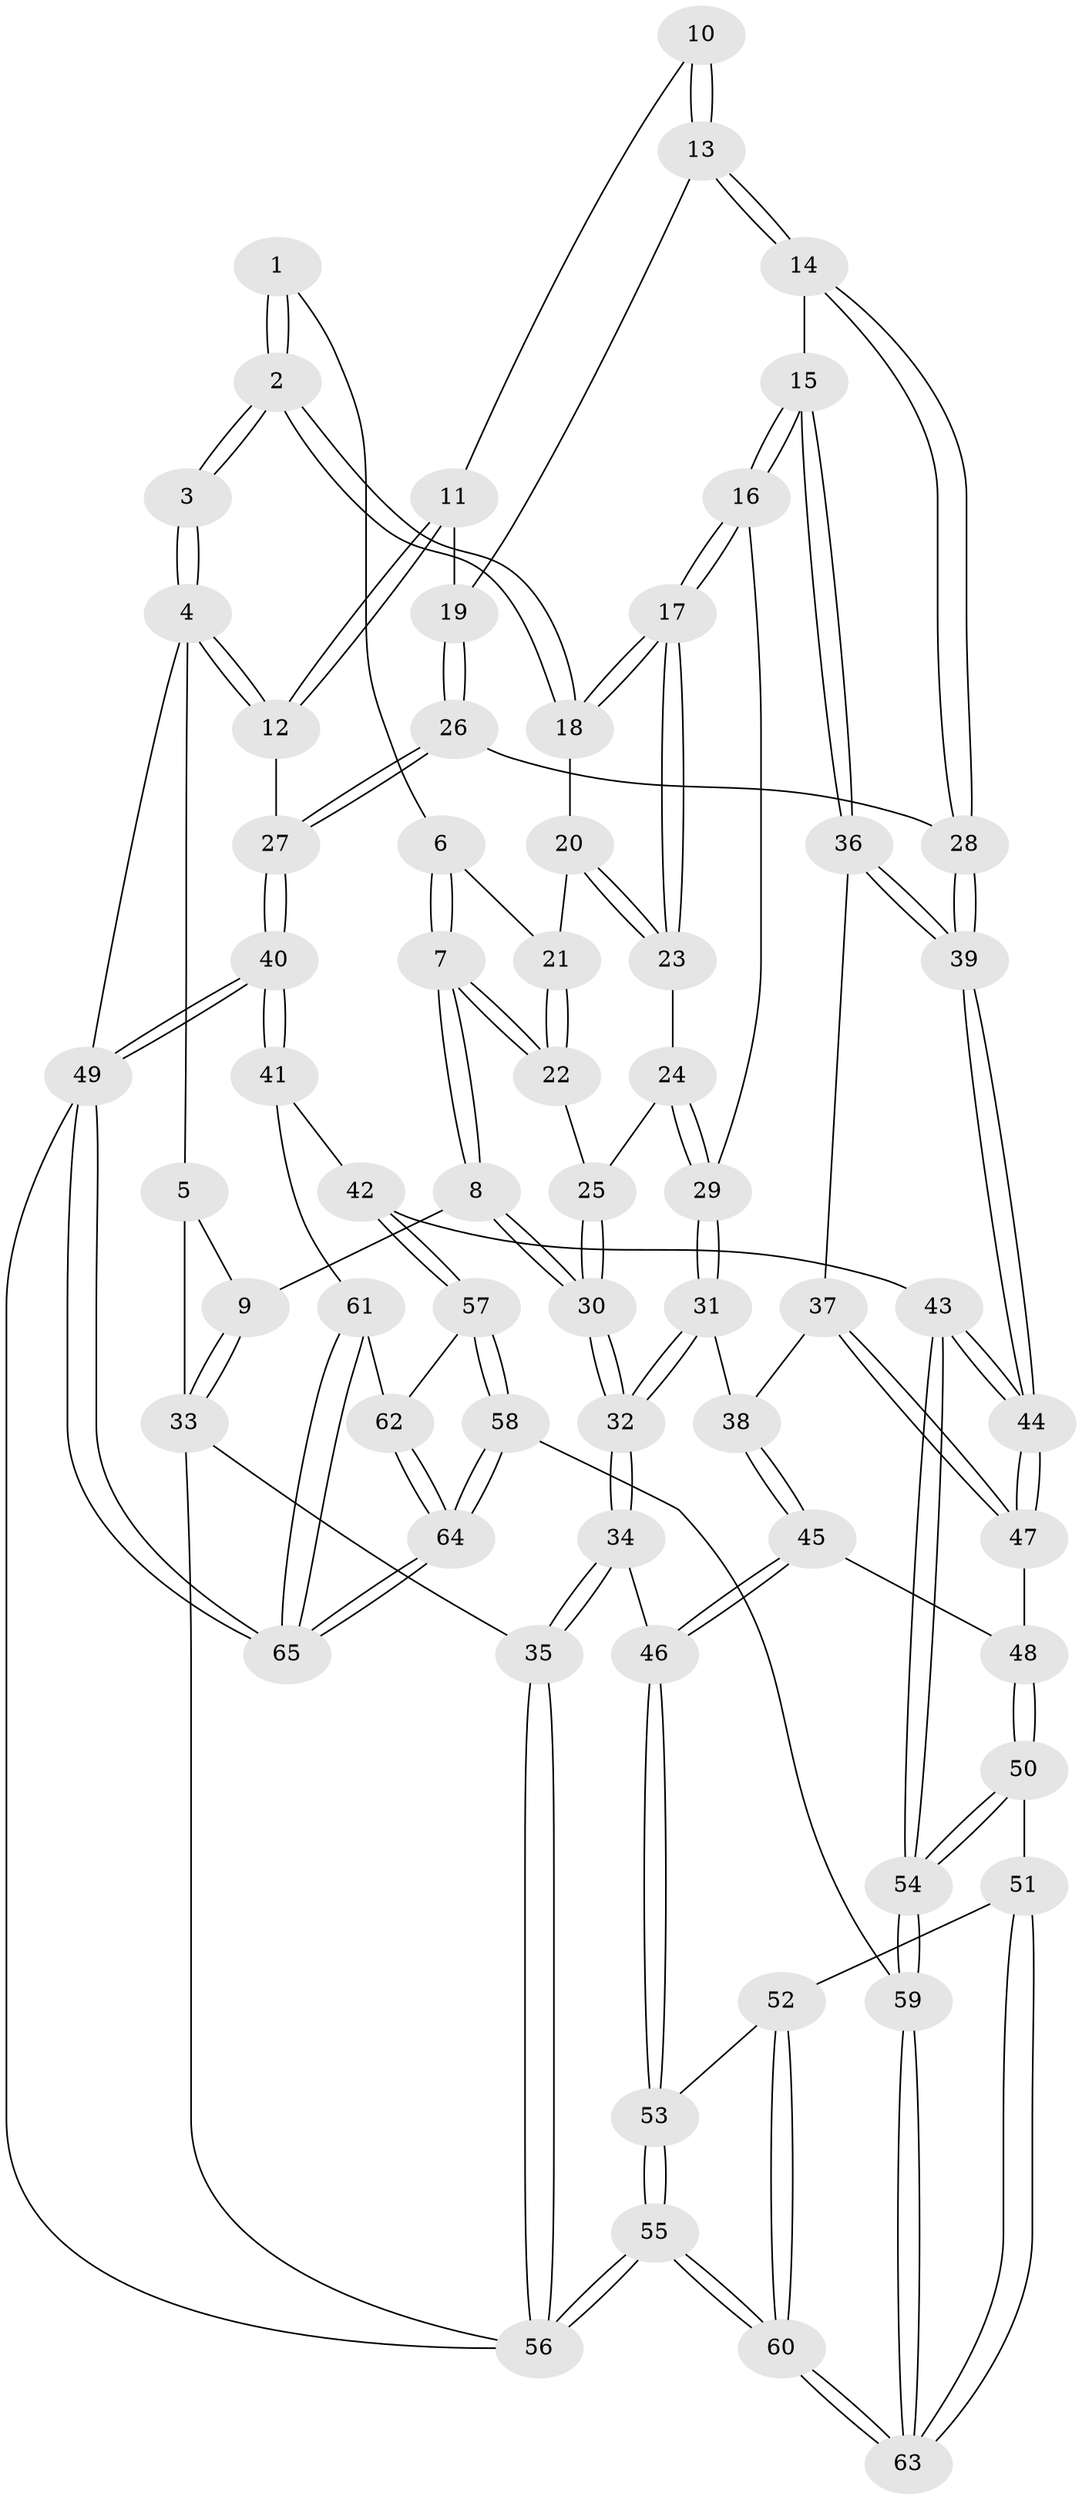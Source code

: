 // coarse degree distribution, {2: 0.18181818181818182, 3: 0.5151515151515151, 4: 0.2727272727272727, 5: 0.030303030303030304}
// Generated by graph-tools (version 1.1) at 2025/54/03/04/25 22:54:22]
// undirected, 65 vertices, 159 edges
graph export_dot {
  node [color=gray90,style=filled];
  1 [pos="+0.44618592451748934+0"];
  2 [pos="+0.5108200957615814+0"];
  3 [pos="+0.6417723454636565+0"];
  4 [pos="+1+0"];
  5 [pos="+0.22284190438446497+0"];
  6 [pos="+0.2908527029722869+0.15778144490658327"];
  7 [pos="+0.21167739837917798+0.23669385906328336"];
  8 [pos="+0.17953875989908982+0.253423507231726"];
  9 [pos="+0.11847991056524756+0.1911071405024136"];
  10 [pos="+0.6888988717616926+0"];
  11 [pos="+0.826230186978219+0.1476632333061019"];
  12 [pos="+1+0"];
  13 [pos="+0.7219014654134466+0.22338889576860405"];
  14 [pos="+0.6772986176724065+0.3257148883733092"];
  15 [pos="+0.5949831020310902+0.3643602312820159"];
  16 [pos="+0.594705133969918+0.36413976082144056"];
  17 [pos="+0.5591182898738842+0.2725815230470435"];
  18 [pos="+0.5055994895099646+0"];
  19 [pos="+0.8331668574222838+0.2050261708356043"];
  20 [pos="+0.3961791489943498+0.18298292838089972"];
  21 [pos="+0.3609134153250804+0.19707953864554417"];
  22 [pos="+0.3272423494526846+0.22281404432665505"];
  23 [pos="+0.40304689456059534+0.2452146775638644"];
  24 [pos="+0.38338111189773405+0.28611309219011394"];
  25 [pos="+0.3729449593220534+0.28950636997676676"];
  26 [pos="+1+0.3584166956687095"];
  27 [pos="+1+0.3586359304227846"];
  28 [pos="+0.9565657953738167+0.3710812548867724"];
  29 [pos="+0.5022936358781525+0.36564570429862914"];
  30 [pos="+0.2209173776216126+0.4088278046060649"];
  31 [pos="+0.32398142268921304+0.4340472148776594"];
  32 [pos="+0.22079377406499015+0.41560580845249034"];
  33 [pos="+0+0.2258382800921698"];
  34 [pos="+0.09535197953874389+0.5931187659622997"];
  35 [pos="+0+0.5872385230583522"];
  36 [pos="+0.5954878454111748+0.37044982953708083"];
  37 [pos="+0.5023794081043603+0.5228526405149861"];
  38 [pos="+0.42235578299741017+0.5269373996353631"];
  39 [pos="+0.7315459252781432+0.5730185535278544"];
  40 [pos="+1+0.7832986520242962"];
  41 [pos="+0.8464762292202407+0.745234389136051"];
  42 [pos="+0.7427751281629669+0.7105003349529115"];
  43 [pos="+0.7419525875961032+0.7099460206861385"];
  44 [pos="+0.7295508048829674+0.6909096058568273"];
  45 [pos="+0.40356779877335014+0.5638789986705608"];
  46 [pos="+0.13130052446767562+0.6311222653114931"];
  47 [pos="+0.5417749432104719+0.6550488477697328"];
  48 [pos="+0.42072380228077916+0.7242841969030992"];
  49 [pos="+1+1"];
  50 [pos="+0.37584193222179174+0.7716698630436597"];
  51 [pos="+0.3039619505535479+0.7695112477634173"];
  52 [pos="+0.22712788060719194+0.7321094934503837"];
  53 [pos="+0.16909745494067835+0.6817761068691899"];
  54 [pos="+0.5024737353927727+0.910123694786599"];
  55 [pos="+0+1"];
  56 [pos="+0+1"];
  57 [pos="+0.6996494622990047+0.913639556726806"];
  58 [pos="+0.5695518568478062+1"];
  59 [pos="+0.5414764747258495+1"];
  60 [pos="+0+1"];
  61 [pos="+0.7877685473882277+0.9350270162869313"];
  62 [pos="+0.7768132595694843+0.9386419531328298"];
  63 [pos="+0.25128886654533444+1"];
  64 [pos="+0.5857019103305169+1"];
  65 [pos="+1+1"];
  1 -- 2;
  1 -- 2;
  1 -- 6;
  2 -- 3;
  2 -- 3;
  2 -- 18;
  2 -- 18;
  3 -- 4;
  3 -- 4;
  4 -- 5;
  4 -- 12;
  4 -- 12;
  4 -- 49;
  5 -- 9;
  5 -- 33;
  6 -- 7;
  6 -- 7;
  6 -- 21;
  7 -- 8;
  7 -- 8;
  7 -- 22;
  7 -- 22;
  8 -- 9;
  8 -- 30;
  8 -- 30;
  9 -- 33;
  9 -- 33;
  10 -- 11;
  10 -- 13;
  10 -- 13;
  11 -- 12;
  11 -- 12;
  11 -- 19;
  12 -- 27;
  13 -- 14;
  13 -- 14;
  13 -- 19;
  14 -- 15;
  14 -- 28;
  14 -- 28;
  15 -- 16;
  15 -- 16;
  15 -- 36;
  15 -- 36;
  16 -- 17;
  16 -- 17;
  16 -- 29;
  17 -- 18;
  17 -- 18;
  17 -- 23;
  17 -- 23;
  18 -- 20;
  19 -- 26;
  19 -- 26;
  20 -- 21;
  20 -- 23;
  20 -- 23;
  21 -- 22;
  21 -- 22;
  22 -- 25;
  23 -- 24;
  24 -- 25;
  24 -- 29;
  24 -- 29;
  25 -- 30;
  25 -- 30;
  26 -- 27;
  26 -- 27;
  26 -- 28;
  27 -- 40;
  27 -- 40;
  28 -- 39;
  28 -- 39;
  29 -- 31;
  29 -- 31;
  30 -- 32;
  30 -- 32;
  31 -- 32;
  31 -- 32;
  31 -- 38;
  32 -- 34;
  32 -- 34;
  33 -- 35;
  33 -- 56;
  34 -- 35;
  34 -- 35;
  34 -- 46;
  35 -- 56;
  35 -- 56;
  36 -- 37;
  36 -- 39;
  36 -- 39;
  37 -- 38;
  37 -- 47;
  37 -- 47;
  38 -- 45;
  38 -- 45;
  39 -- 44;
  39 -- 44;
  40 -- 41;
  40 -- 41;
  40 -- 49;
  40 -- 49;
  41 -- 42;
  41 -- 61;
  42 -- 43;
  42 -- 57;
  42 -- 57;
  43 -- 44;
  43 -- 44;
  43 -- 54;
  43 -- 54;
  44 -- 47;
  44 -- 47;
  45 -- 46;
  45 -- 46;
  45 -- 48;
  46 -- 53;
  46 -- 53;
  47 -- 48;
  48 -- 50;
  48 -- 50;
  49 -- 65;
  49 -- 65;
  49 -- 56;
  50 -- 51;
  50 -- 54;
  50 -- 54;
  51 -- 52;
  51 -- 63;
  51 -- 63;
  52 -- 53;
  52 -- 60;
  52 -- 60;
  53 -- 55;
  53 -- 55;
  54 -- 59;
  54 -- 59;
  55 -- 56;
  55 -- 56;
  55 -- 60;
  55 -- 60;
  57 -- 58;
  57 -- 58;
  57 -- 62;
  58 -- 59;
  58 -- 64;
  58 -- 64;
  59 -- 63;
  59 -- 63;
  60 -- 63;
  60 -- 63;
  61 -- 62;
  61 -- 65;
  61 -- 65;
  62 -- 64;
  62 -- 64;
  64 -- 65;
  64 -- 65;
}
